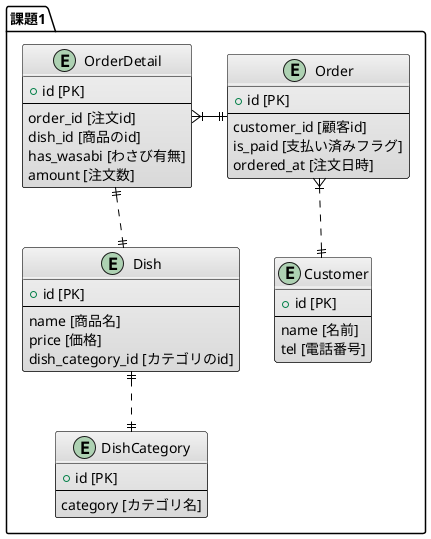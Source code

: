 @startuml


!define METAL #F2F2F2-D9D9D9

skinparam class {
    BackgroundColor METAL
    BorderColor Black
    ArrowColor Black
}

package "課題1" as problem01 {
    entity "Customer" as customer {
        + id [PK]
        --
          name [名前]
          tel [電話番号]
    }

    entity "Order" as order {
        + id [PK]
        --
         customer_id [顧客id]
         is_paid [支払い済みフラグ]
         ordered_at [注文日時]      
    }

    entity "OrderDetail" as order_detail {
        + id [PK]
        --
          order_id [注文id]
          dish_id [商品のid]
          has_wasabi [わさび有無]
          amount [注文数]
    }

    entity "Dish" as dish {
        + id [PK]
        --
        name [商品名]
        price [価格]
        dish_category_id [カテゴリのid]
    }

    entity "DishCategory" as dish_category {
        + id [PK]
        --
        category [カテゴリ名]
    }
}

order }|..|| customer
order ||-le-|{ order_detail
order_detail ||..|| dish
dish ||..||dish_category

@enduml